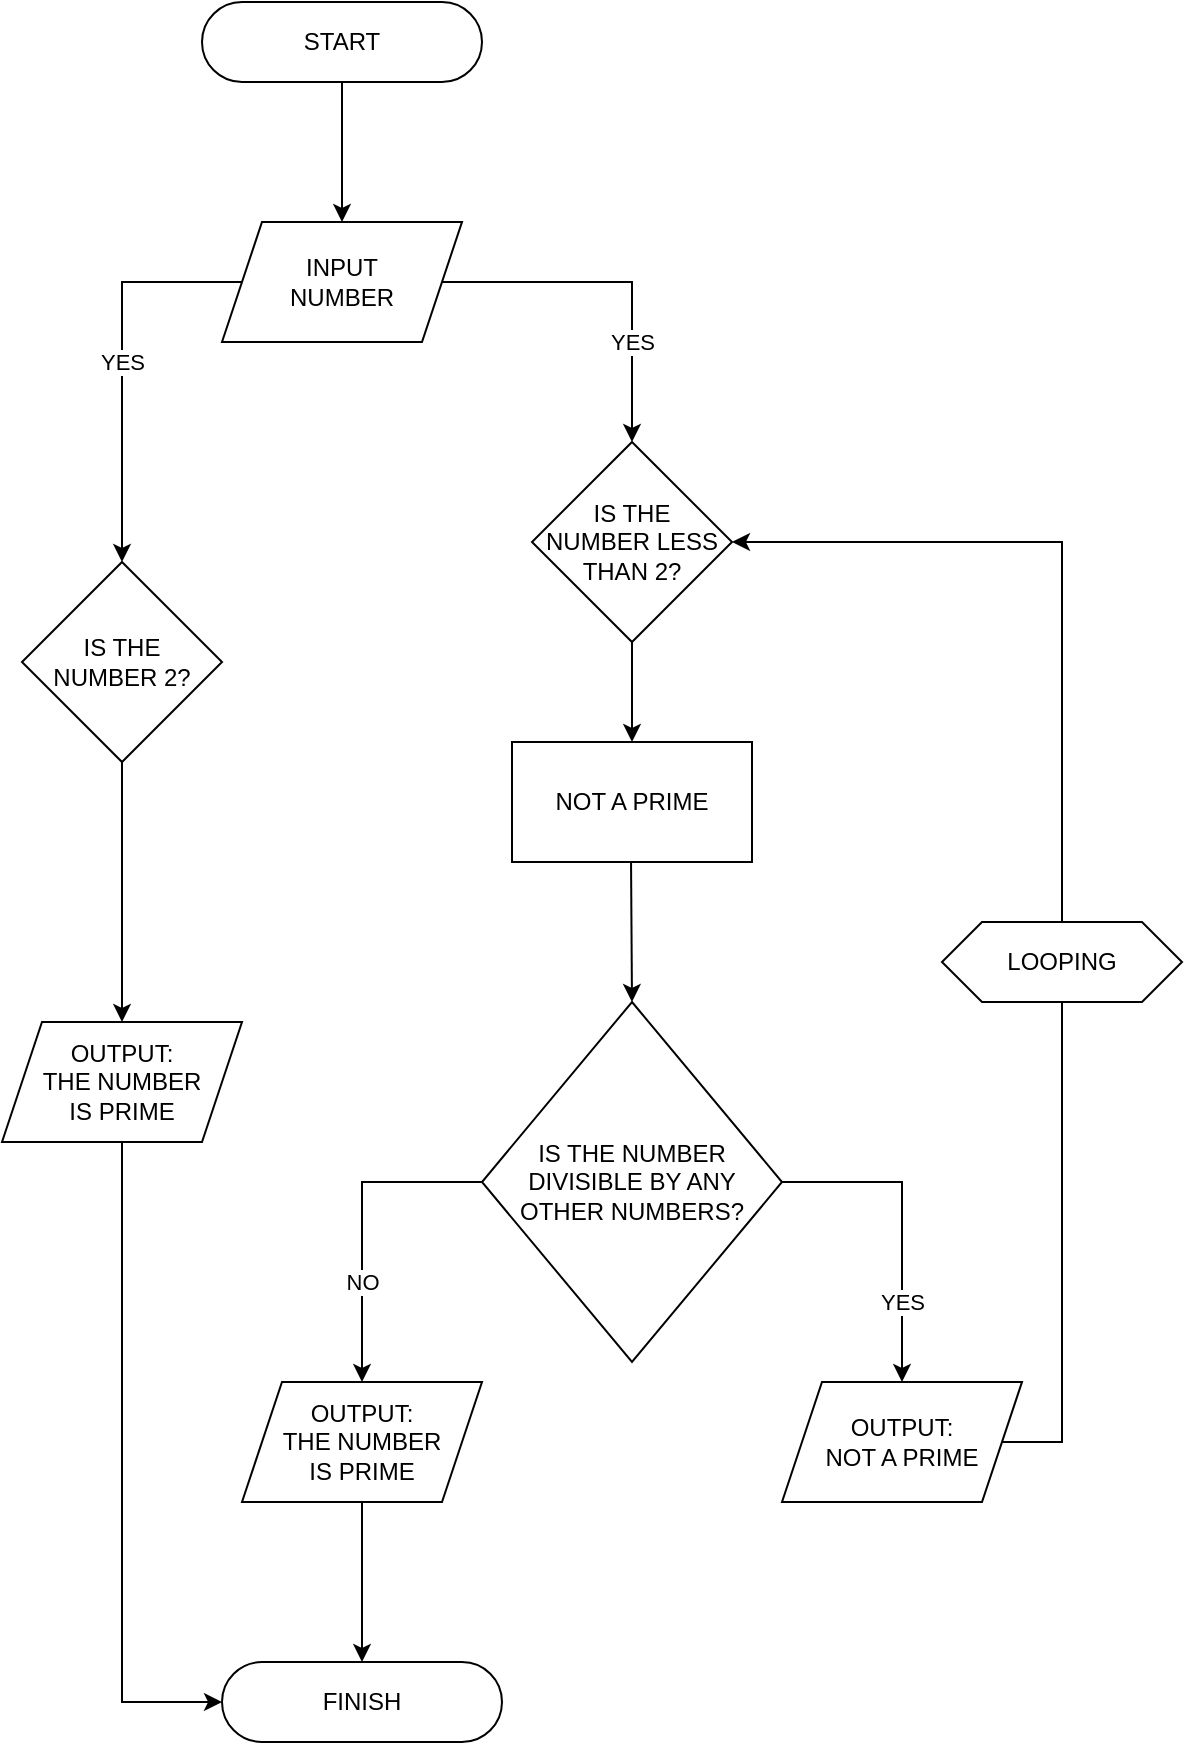 <mxfile version="22.0.8" type="github">
  <diagram id="C5RBs43oDa-KdzZeNtuy" name="Page-1">
    <mxGraphModel dx="1118" dy="1657" grid="1" gridSize="10" guides="1" tooltips="1" connect="1" arrows="1" fold="1" page="1" pageScale="1" pageWidth="827" pageHeight="1169" math="0" shadow="0">
      <root>
        <mxCell id="WIyWlLk6GJQsqaUBKTNV-0" />
        <mxCell id="WIyWlLk6GJQsqaUBKTNV-1" parent="WIyWlLk6GJQsqaUBKTNV-0" />
        <mxCell id="gE01lS772OINtCkV0J_o-39" value="" style="edgeStyle=orthogonalEdgeStyle;rounded=0;orthogonalLoop=1;jettySize=auto;html=1;" edge="1" parent="WIyWlLk6GJQsqaUBKTNV-1" source="gE01lS772OINtCkV0J_o-1" target="gE01lS772OINtCkV0J_o-34">
          <mxGeometry relative="1" as="geometry" />
        </mxCell>
        <mxCell id="gE01lS772OINtCkV0J_o-1" value="START" style="rounded=1;whiteSpace=wrap;html=1;arcSize=50;" vertex="1" parent="WIyWlLk6GJQsqaUBKTNV-1">
          <mxGeometry x="180" y="-1080" width="140" height="40" as="geometry" />
        </mxCell>
        <mxCell id="gE01lS772OINtCkV0J_o-2" value="IS THE&lt;br&gt;NUMBER 2?" style="rhombus;whiteSpace=wrap;html=1;" vertex="1" parent="WIyWlLk6GJQsqaUBKTNV-1">
          <mxGeometry x="90" y="-800" width="100" height="100" as="geometry" />
        </mxCell>
        <mxCell id="gE01lS772OINtCkV0J_o-3" value="IS THE&lt;br&gt;NUMBER LESS&lt;br&gt;THAN 2?" style="rhombus;whiteSpace=wrap;html=1;" vertex="1" parent="WIyWlLk6GJQsqaUBKTNV-1">
          <mxGeometry x="345" y="-860" width="100" height="100" as="geometry" />
        </mxCell>
        <mxCell id="gE01lS772OINtCkV0J_o-5" value="NOT A PRIME" style="rounded=0;whiteSpace=wrap;html=1;" vertex="1" parent="WIyWlLk6GJQsqaUBKTNV-1">
          <mxGeometry x="335" y="-710" width="120" height="60" as="geometry" />
        </mxCell>
        <mxCell id="gE01lS772OINtCkV0J_o-6" value="&lt;font style=&quot;font-size: 12px;&quot;&gt;IS THE NUMBER DIVISIBLE BY ANY OTHER NUMBERS?&lt;/font&gt;" style="rhombus;whiteSpace=wrap;html=1;" vertex="1" parent="WIyWlLk6GJQsqaUBKTNV-1">
          <mxGeometry x="320" y="-580" width="150" height="180" as="geometry" />
        </mxCell>
        <mxCell id="gE01lS772OINtCkV0J_o-9" value="FINISH" style="rounded=1;whiteSpace=wrap;html=1;arcSize=50;" vertex="1" parent="WIyWlLk6GJQsqaUBKTNV-1">
          <mxGeometry x="190" y="-250" width="140" height="40" as="geometry" />
        </mxCell>
        <mxCell id="gE01lS772OINtCkV0J_o-12" value="" style="endArrow=classic;html=1;rounded=0;exitX=0;exitY=0.5;exitDx=0;exitDy=0;entryX=0.5;entryY=0;entryDx=0;entryDy=0;" edge="1" parent="WIyWlLk6GJQsqaUBKTNV-1" source="gE01lS772OINtCkV0J_o-34" target="gE01lS772OINtCkV0J_o-2">
          <mxGeometry relative="1" as="geometry">
            <mxPoint x="430" y="-880" as="sourcePoint" />
            <mxPoint x="530" y="-880" as="targetPoint" />
            <Array as="points">
              <mxPoint x="140" y="-940" />
            </Array>
          </mxGeometry>
        </mxCell>
        <mxCell id="gE01lS772OINtCkV0J_o-13" value="YES" style="edgeLabel;resizable=0;html=1;align=center;verticalAlign=middle;" connectable="0" vertex="1" parent="gE01lS772OINtCkV0J_o-12">
          <mxGeometry relative="1" as="geometry">
            <mxPoint as="offset" />
          </mxGeometry>
        </mxCell>
        <mxCell id="gE01lS772OINtCkV0J_o-14" value="" style="endArrow=classic;html=1;rounded=0;entryX=0.5;entryY=0;entryDx=0;entryDy=0;exitX=1;exitY=0.5;exitDx=0;exitDy=0;" edge="1" parent="WIyWlLk6GJQsqaUBKTNV-1" source="gE01lS772OINtCkV0J_o-34" target="gE01lS772OINtCkV0J_o-3">
          <mxGeometry relative="1" as="geometry">
            <mxPoint x="380" y="-1070" as="sourcePoint" />
            <mxPoint x="380" y="-960" as="targetPoint" />
            <Array as="points">
              <mxPoint x="395" y="-940" />
            </Array>
          </mxGeometry>
        </mxCell>
        <mxCell id="gE01lS772OINtCkV0J_o-15" value="YES" style="edgeLabel;resizable=0;html=1;align=center;verticalAlign=middle;" connectable="0" vertex="1" parent="gE01lS772OINtCkV0J_o-14">
          <mxGeometry relative="1" as="geometry">
            <mxPoint x="7" y="30" as="offset" />
          </mxGeometry>
        </mxCell>
        <mxCell id="gE01lS772OINtCkV0J_o-16" value="" style="endArrow=classic;html=1;rounded=0;exitX=0.5;exitY=1;exitDx=0;exitDy=0;entryX=0.5;entryY=0;entryDx=0;entryDy=0;" edge="1" parent="WIyWlLk6GJQsqaUBKTNV-1" source="gE01lS772OINtCkV0J_o-2">
          <mxGeometry width="50" height="50" relative="1" as="geometry">
            <mxPoint x="180" y="-830" as="sourcePoint" />
            <mxPoint x="140" y="-570" as="targetPoint" />
          </mxGeometry>
        </mxCell>
        <mxCell id="gE01lS772OINtCkV0J_o-17" value="" style="endArrow=classic;html=1;rounded=0;exitX=0.5;exitY=1;exitDx=0;exitDy=0;entryX=0.5;entryY=0;entryDx=0;entryDy=0;" edge="1" parent="WIyWlLk6GJQsqaUBKTNV-1" source="gE01lS772OINtCkV0J_o-3" target="gE01lS772OINtCkV0J_o-5">
          <mxGeometry width="50" height="50" relative="1" as="geometry">
            <mxPoint x="379.5" y="-860" as="sourcePoint" />
            <mxPoint x="379.5" y="-790" as="targetPoint" />
          </mxGeometry>
        </mxCell>
        <mxCell id="gE01lS772OINtCkV0J_o-18" value="" style="endArrow=classic;html=1;rounded=0;exitX=0.496;exitY=1;exitDx=0;exitDy=0;exitPerimeter=0;entryX=0.5;entryY=0;entryDx=0;entryDy=0;" edge="1" parent="WIyWlLk6GJQsqaUBKTNV-1" source="gE01lS772OINtCkV0J_o-5" target="gE01lS772OINtCkV0J_o-6">
          <mxGeometry width="50" height="50" relative="1" as="geometry">
            <mxPoint x="380" y="-720" as="sourcePoint" />
            <mxPoint x="380" y="-670" as="targetPoint" />
          </mxGeometry>
        </mxCell>
        <mxCell id="gE01lS772OINtCkV0J_o-19" value="" style="endArrow=classic;html=1;rounded=0;exitX=0;exitY=0.5;exitDx=0;exitDy=0;entryX=0.5;entryY=0;entryDx=0;entryDy=0;" edge="1" parent="WIyWlLk6GJQsqaUBKTNV-1" source="gE01lS772OINtCkV0J_o-6">
          <mxGeometry relative="1" as="geometry">
            <mxPoint x="305" y="-580" as="sourcePoint" />
            <mxPoint x="260" y="-390" as="targetPoint" />
            <Array as="points">
              <mxPoint x="260" y="-490" />
            </Array>
          </mxGeometry>
        </mxCell>
        <mxCell id="gE01lS772OINtCkV0J_o-20" value="NO" style="edgeLabel;resizable=0;html=1;align=center;verticalAlign=middle;" connectable="0" vertex="1" parent="gE01lS772OINtCkV0J_o-19">
          <mxGeometry relative="1" as="geometry">
            <mxPoint y="30" as="offset" />
          </mxGeometry>
        </mxCell>
        <mxCell id="gE01lS772OINtCkV0J_o-21" value="" style="endArrow=classic;html=1;rounded=0;entryX=0.5;entryY=0;entryDx=0;entryDy=0;exitX=1;exitY=0.5;exitDx=0;exitDy=0;" edge="1" parent="WIyWlLk6GJQsqaUBKTNV-1" source="gE01lS772OINtCkV0J_o-6" target="gE01lS772OINtCkV0J_o-42">
          <mxGeometry relative="1" as="geometry">
            <mxPoint x="490" y="-500" as="sourcePoint" />
            <mxPoint x="520" y="-390" as="targetPoint" />
            <Array as="points">
              <mxPoint x="530" y="-490" />
            </Array>
          </mxGeometry>
        </mxCell>
        <mxCell id="gE01lS772OINtCkV0J_o-22" value="YES" style="edgeLabel;resizable=0;html=1;align=center;verticalAlign=middle;" connectable="0" vertex="1" parent="gE01lS772OINtCkV0J_o-21">
          <mxGeometry relative="1" as="geometry">
            <mxPoint y="40" as="offset" />
          </mxGeometry>
        </mxCell>
        <mxCell id="gE01lS772OINtCkV0J_o-23" value="" style="endArrow=classic;html=1;rounded=0;exitX=0.5;exitY=1;exitDx=0;exitDy=0;entryX=0.5;entryY=0;entryDx=0;entryDy=0;" edge="1" parent="WIyWlLk6GJQsqaUBKTNV-1" target="gE01lS772OINtCkV0J_o-9">
          <mxGeometry relative="1" as="geometry">
            <mxPoint x="260" y="-330" as="sourcePoint" />
            <mxPoint x="260" y="-260" as="targetPoint" />
            <Array as="points" />
          </mxGeometry>
        </mxCell>
        <mxCell id="gE01lS772OINtCkV0J_o-25" value="" style="endArrow=classic;html=1;rounded=0;exitX=1;exitY=0.5;exitDx=0;exitDy=0;entryX=1;entryY=0.5;entryDx=0;entryDy=0;" edge="1" parent="WIyWlLk6GJQsqaUBKTNV-1" target="gE01lS772OINtCkV0J_o-3">
          <mxGeometry relative="1" as="geometry">
            <mxPoint x="580" y="-360" as="sourcePoint" />
            <mxPoint x="610" y="-910" as="targetPoint" />
            <Array as="points">
              <mxPoint x="610" y="-360" />
              <mxPoint x="610" y="-810" />
            </Array>
          </mxGeometry>
        </mxCell>
        <mxCell id="gE01lS772OINtCkV0J_o-26" value="" style="endArrow=classic;html=1;rounded=0;entryX=0;entryY=0.5;entryDx=0;entryDy=0;" edge="1" parent="WIyWlLk6GJQsqaUBKTNV-1" target="gE01lS772OINtCkV0J_o-9">
          <mxGeometry relative="1" as="geometry">
            <mxPoint x="140" y="-510" as="sourcePoint" />
            <mxPoint x="140" y="-200" as="targetPoint" />
            <Array as="points">
              <mxPoint x="140" y="-510" />
              <mxPoint x="140" y="-230" />
            </Array>
          </mxGeometry>
        </mxCell>
        <mxCell id="gE01lS772OINtCkV0J_o-33" value="LOOPING" style="shape=hexagon;perimeter=hexagonPerimeter2;whiteSpace=wrap;html=1;fixedSize=1;" vertex="1" parent="WIyWlLk6GJQsqaUBKTNV-1">
          <mxGeometry x="550" y="-620" width="120" height="40" as="geometry" />
        </mxCell>
        <mxCell id="gE01lS772OINtCkV0J_o-34" value="INPUT&lt;br&gt;NUMBER" style="shape=parallelogram;perimeter=parallelogramPerimeter;whiteSpace=wrap;html=1;fixedSize=1;" vertex="1" parent="WIyWlLk6GJQsqaUBKTNV-1">
          <mxGeometry x="190" y="-970" width="120" height="60" as="geometry" />
        </mxCell>
        <mxCell id="gE01lS772OINtCkV0J_o-40" value="OUTPUT:&lt;br&gt;THE NUMBER&lt;br&gt;IS PRIME" style="shape=parallelogram;perimeter=parallelogramPerimeter;whiteSpace=wrap;html=1;fixedSize=1;" vertex="1" parent="WIyWlLk6GJQsqaUBKTNV-1">
          <mxGeometry x="200" y="-390" width="120" height="60" as="geometry" />
        </mxCell>
        <mxCell id="gE01lS772OINtCkV0J_o-41" value="OUTPUT:&lt;br&gt;THE NUMBER&lt;br&gt;IS PRIME" style="shape=parallelogram;perimeter=parallelogramPerimeter;whiteSpace=wrap;html=1;fixedSize=1;" vertex="1" parent="WIyWlLk6GJQsqaUBKTNV-1">
          <mxGeometry x="80" y="-570" width="120" height="60" as="geometry" />
        </mxCell>
        <mxCell id="gE01lS772OINtCkV0J_o-42" value="OUTPUT:&lt;br&gt;NOT A PRIME" style="shape=parallelogram;perimeter=parallelogramPerimeter;whiteSpace=wrap;html=1;fixedSize=1;" vertex="1" parent="WIyWlLk6GJQsqaUBKTNV-1">
          <mxGeometry x="470" y="-390" width="120" height="60" as="geometry" />
        </mxCell>
      </root>
    </mxGraphModel>
  </diagram>
</mxfile>
